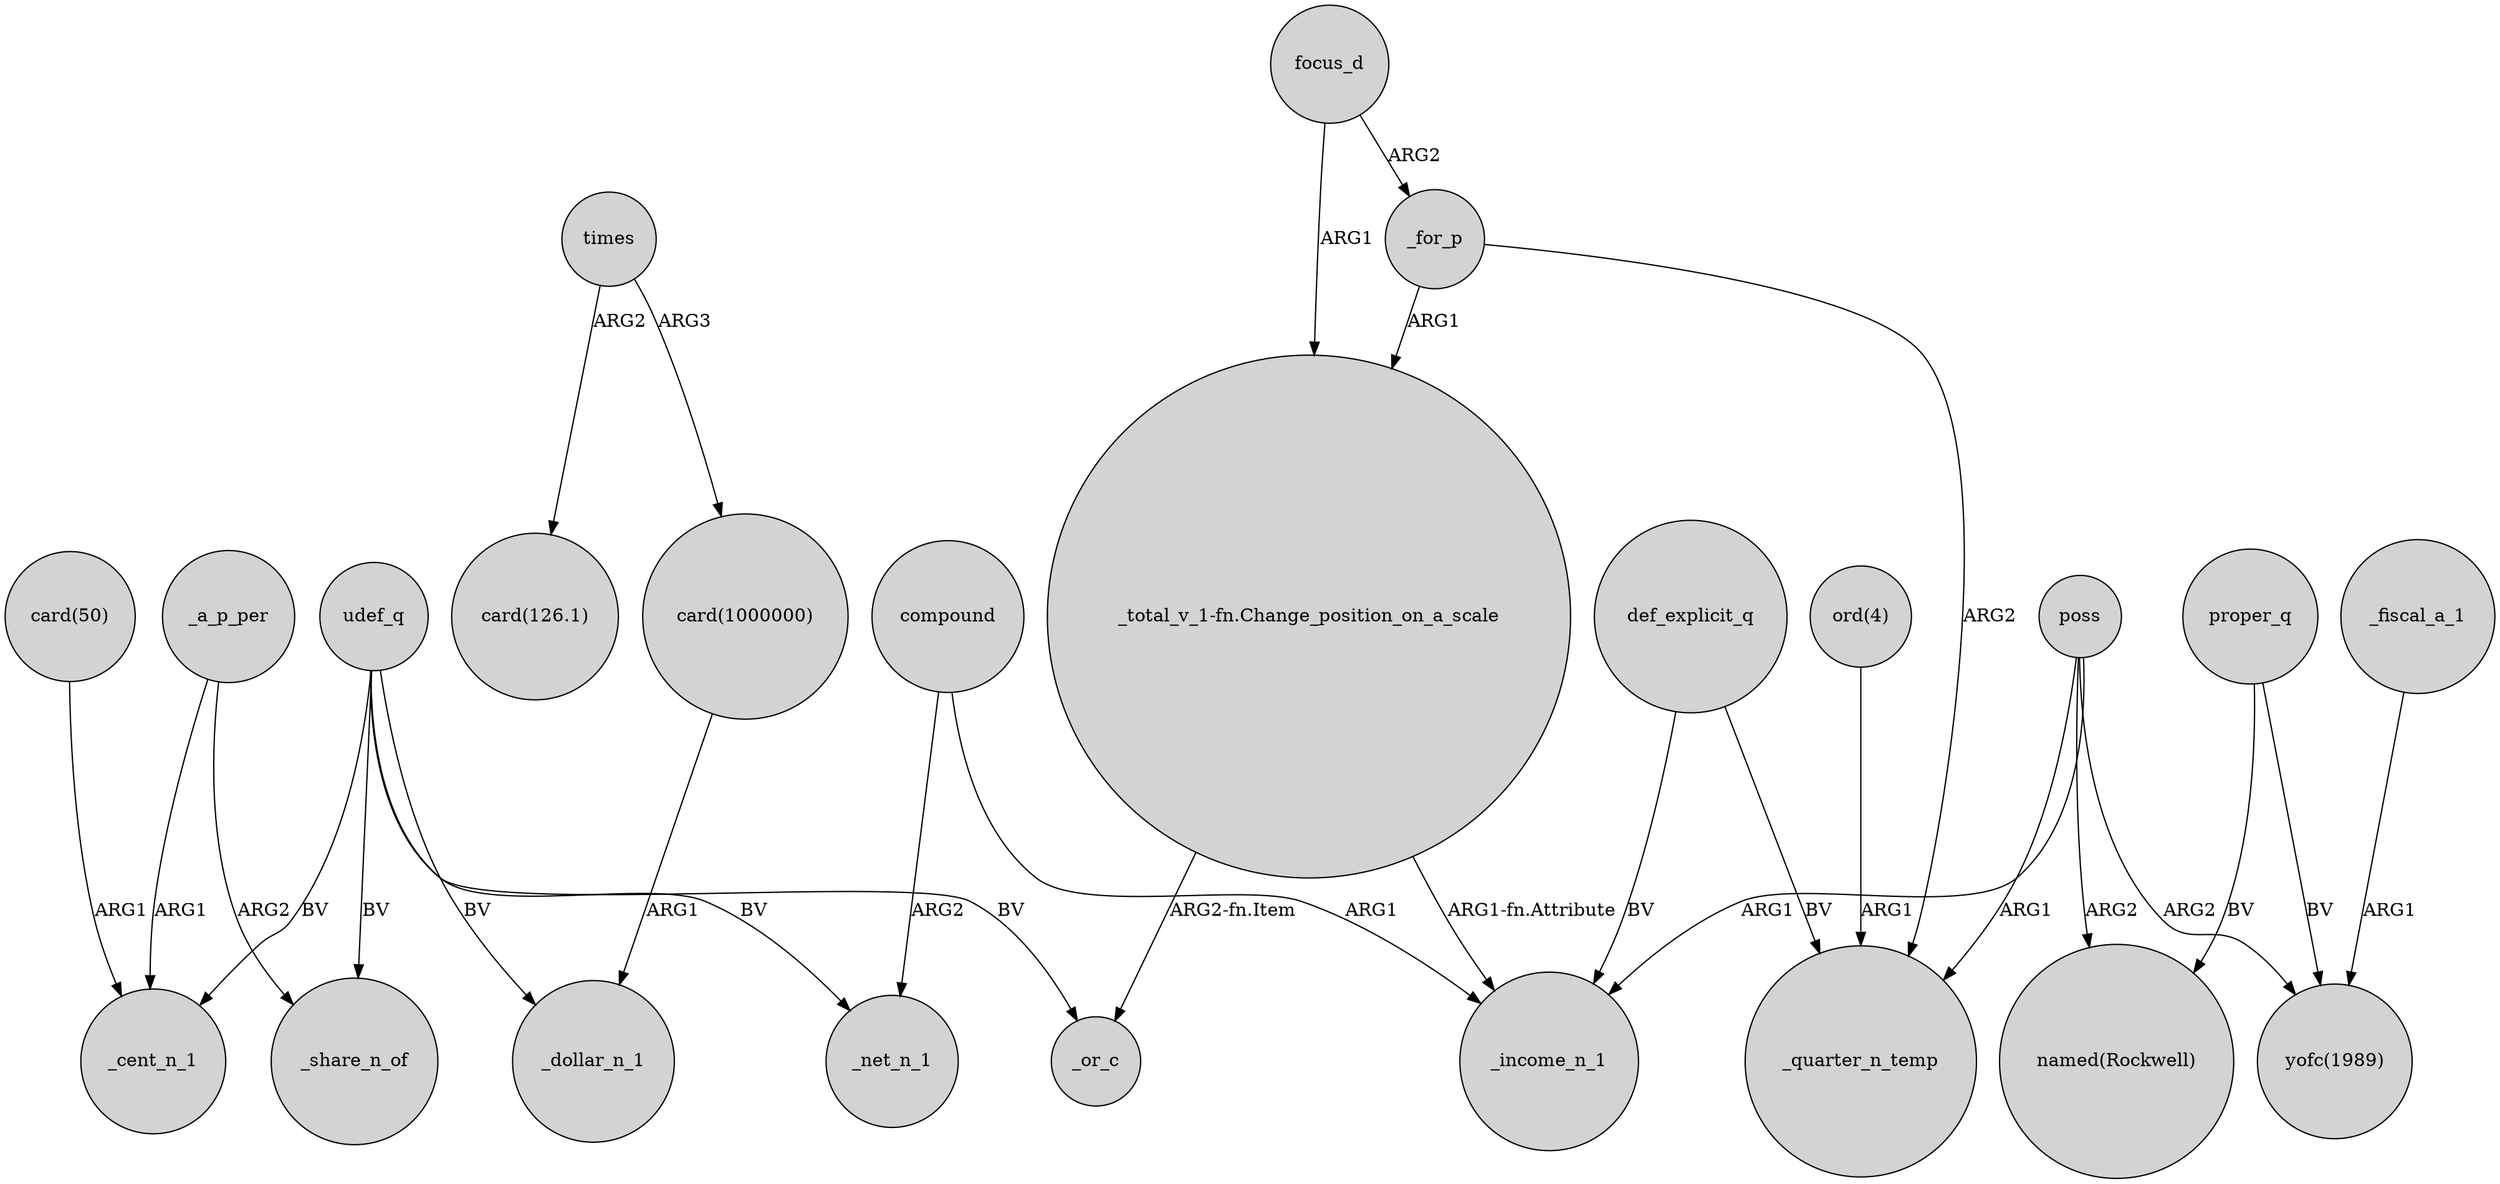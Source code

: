 digraph {
	node [shape=circle style=filled]
	compound -> _net_n_1 [label=ARG2]
	_a_p_per -> _cent_n_1 [label=ARG1]
	times -> "card(126.1)" [label=ARG2]
	times -> "card(1000000)" [label=ARG3]
	poss -> "named(Rockwell)" [label=ARG2]
	_fiscal_a_1 -> "yofc(1989)" [label=ARG1]
	udef_q -> _cent_n_1 [label=BV]
	udef_q -> _or_c [label=BV]
	def_explicit_q -> _income_n_1 [label=BV]
	compound -> _income_n_1 [label=ARG1]
	_a_p_per -> _share_n_of [label=ARG2]
	_for_p -> _quarter_n_temp [label=ARG2]
	_for_p -> "_total_v_1-fn.Change_position_on_a_scale" [label=ARG1]
	focus_d -> "_total_v_1-fn.Change_position_on_a_scale" [label=ARG1]
	proper_q -> "named(Rockwell)" [label=BV]
	poss -> _income_n_1 [label=ARG1]
	udef_q -> _share_n_of [label=BV]
	udef_q -> _net_n_1 [label=BV]
	def_explicit_q -> _quarter_n_temp [label=BV]
	udef_q -> _dollar_n_1 [label=BV]
	proper_q -> "yofc(1989)" [label=BV]
	"card(1000000)" -> _dollar_n_1 [label=ARG1]
	"_total_v_1-fn.Change_position_on_a_scale" -> _income_n_1 [label="ARG1-fn.Attribute"]
	"_total_v_1-fn.Change_position_on_a_scale" -> _or_c [label="ARG2-fn.Item"]
	"card(50)" -> _cent_n_1 [label=ARG1]
	"ord(4)" -> _quarter_n_temp [label=ARG1]
	poss -> _quarter_n_temp [label=ARG1]
	poss -> "yofc(1989)" [label=ARG2]
	focus_d -> _for_p [label=ARG2]
}

